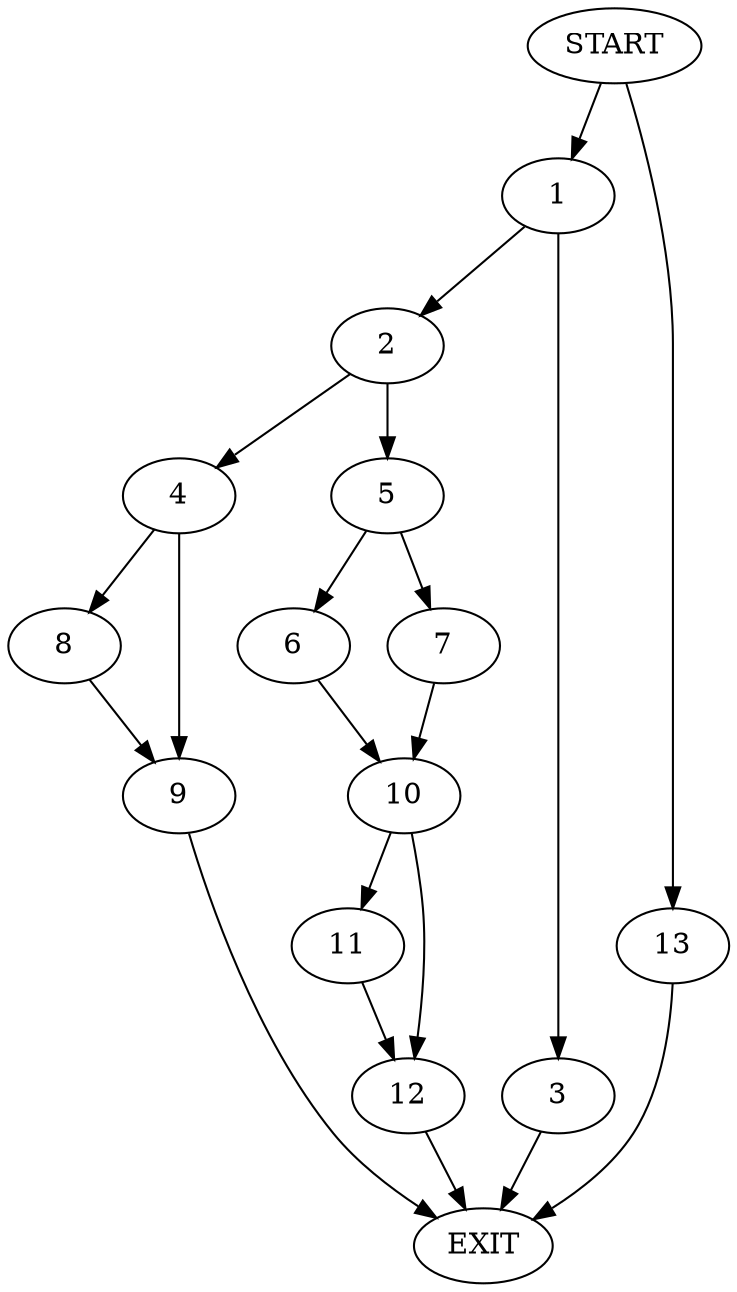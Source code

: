 digraph {
0 [label="START"]
14 [label="EXIT"]
0 -> 1
1 -> 2
1 -> 3
3 -> 14
2 -> 4
2 -> 5
5 -> 6
5 -> 7
4 -> 8
4 -> 9
6 -> 10
7 -> 10
10 -> 11
10 -> 12
0 -> 13
13 -> 14
12 -> 14
11 -> 12
8 -> 9
9 -> 14
}
